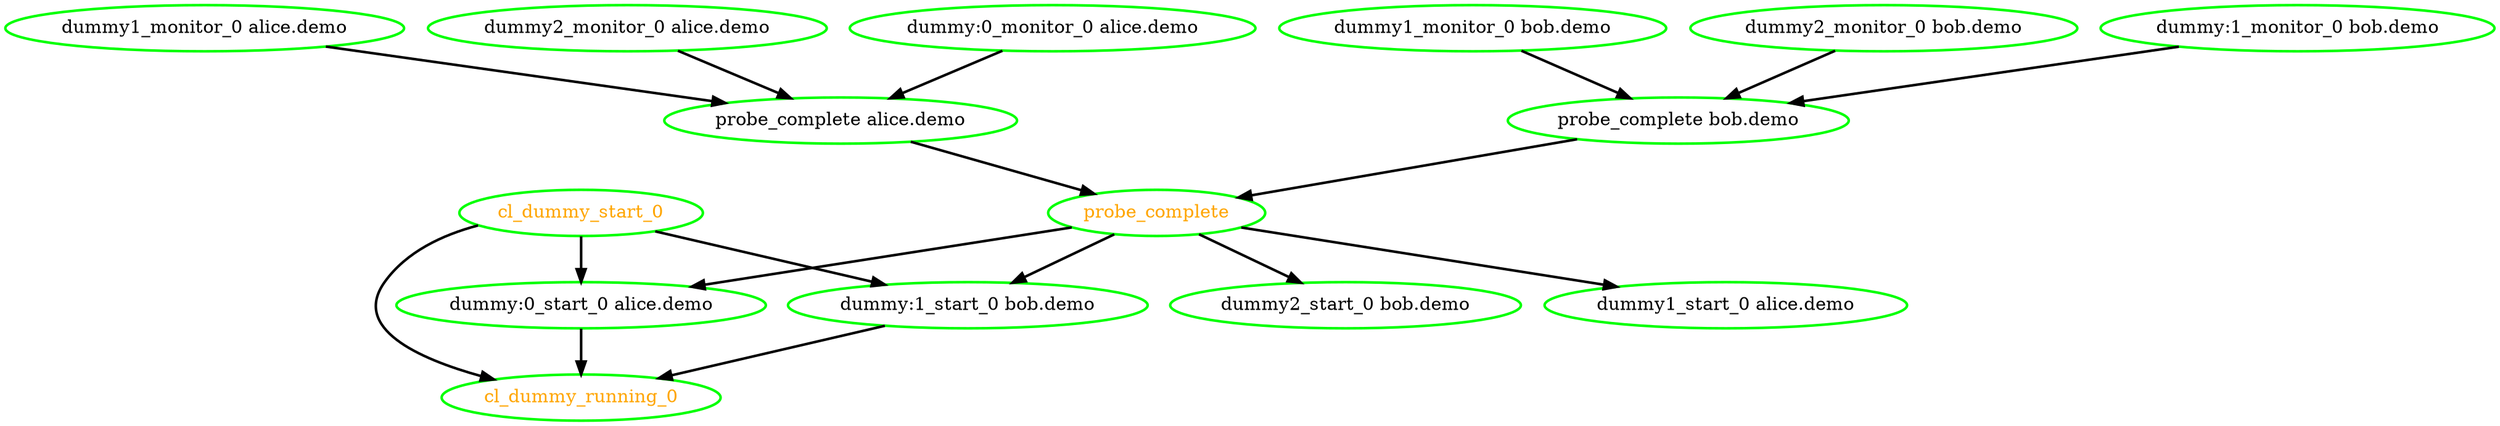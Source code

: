 digraph "g" {
"cl_dummy_running_0" [ style=bold color="green" fontcolor="orange"  ]
"cl_dummy_start_0" -> "cl_dummy_running_0" [ style = bold]
"cl_dummy_start_0" -> "dummy:0_start_0 alice.demo" [ style = bold]
"cl_dummy_start_0" -> "dummy:1_start_0 bob.demo" [ style = bold]
"cl_dummy_start_0" [ style=bold color="green" fontcolor="orange"  ]
"dummy1_monitor_0 alice.demo" -> "probe_complete alice.demo" [ style = bold]
"dummy1_monitor_0 alice.demo" [ style=bold color="green" fontcolor="black"  ]
"dummy1_monitor_0 bob.demo" -> "probe_complete bob.demo" [ style = bold]
"dummy1_monitor_0 bob.demo" [ style=bold color="green" fontcolor="black"  ]
"dummy1_start_0 alice.demo" [ style=bold color="green" fontcolor="black"  ]
"dummy2_monitor_0 alice.demo" -> "probe_complete alice.demo" [ style = bold]
"dummy2_monitor_0 alice.demo" [ style=bold color="green" fontcolor="black"  ]
"dummy2_monitor_0 bob.demo" -> "probe_complete bob.demo" [ style = bold]
"dummy2_monitor_0 bob.demo" [ style=bold color="green" fontcolor="black"  ]
"dummy2_start_0 bob.demo" [ style=bold color="green" fontcolor="black"  ]
"dummy:0_monitor_0 alice.demo" -> "probe_complete alice.demo" [ style = bold]
"dummy:0_monitor_0 alice.demo" [ style=bold color="green" fontcolor="black"  ]
"dummy:0_start_0 alice.demo" -> "cl_dummy_running_0" [ style = bold]
"dummy:0_start_0 alice.demo" [ style=bold color="green" fontcolor="black"  ]
"dummy:1_monitor_0 bob.demo" -> "probe_complete bob.demo" [ style = bold]
"dummy:1_monitor_0 bob.demo" [ style=bold color="green" fontcolor="black"  ]
"dummy:1_start_0 bob.demo" -> "cl_dummy_running_0" [ style = bold]
"dummy:1_start_0 bob.demo" [ style=bold color="green" fontcolor="black"  ]
"probe_complete alice.demo" -> "probe_complete" [ style = bold]
"probe_complete alice.demo" [ style=bold color="green" fontcolor="black"  ]
"probe_complete bob.demo" -> "probe_complete" [ style = bold]
"probe_complete bob.demo" [ style=bold color="green" fontcolor="black"  ]
"probe_complete" -> "dummy1_start_0 alice.demo" [ style = bold]
"probe_complete" -> "dummy2_start_0 bob.demo" [ style = bold]
"probe_complete" -> "dummy:0_start_0 alice.demo" [ style = bold]
"probe_complete" -> "dummy:1_start_0 bob.demo" [ style = bold]
"probe_complete" [ style=bold color="green" fontcolor="orange"  ]
}
